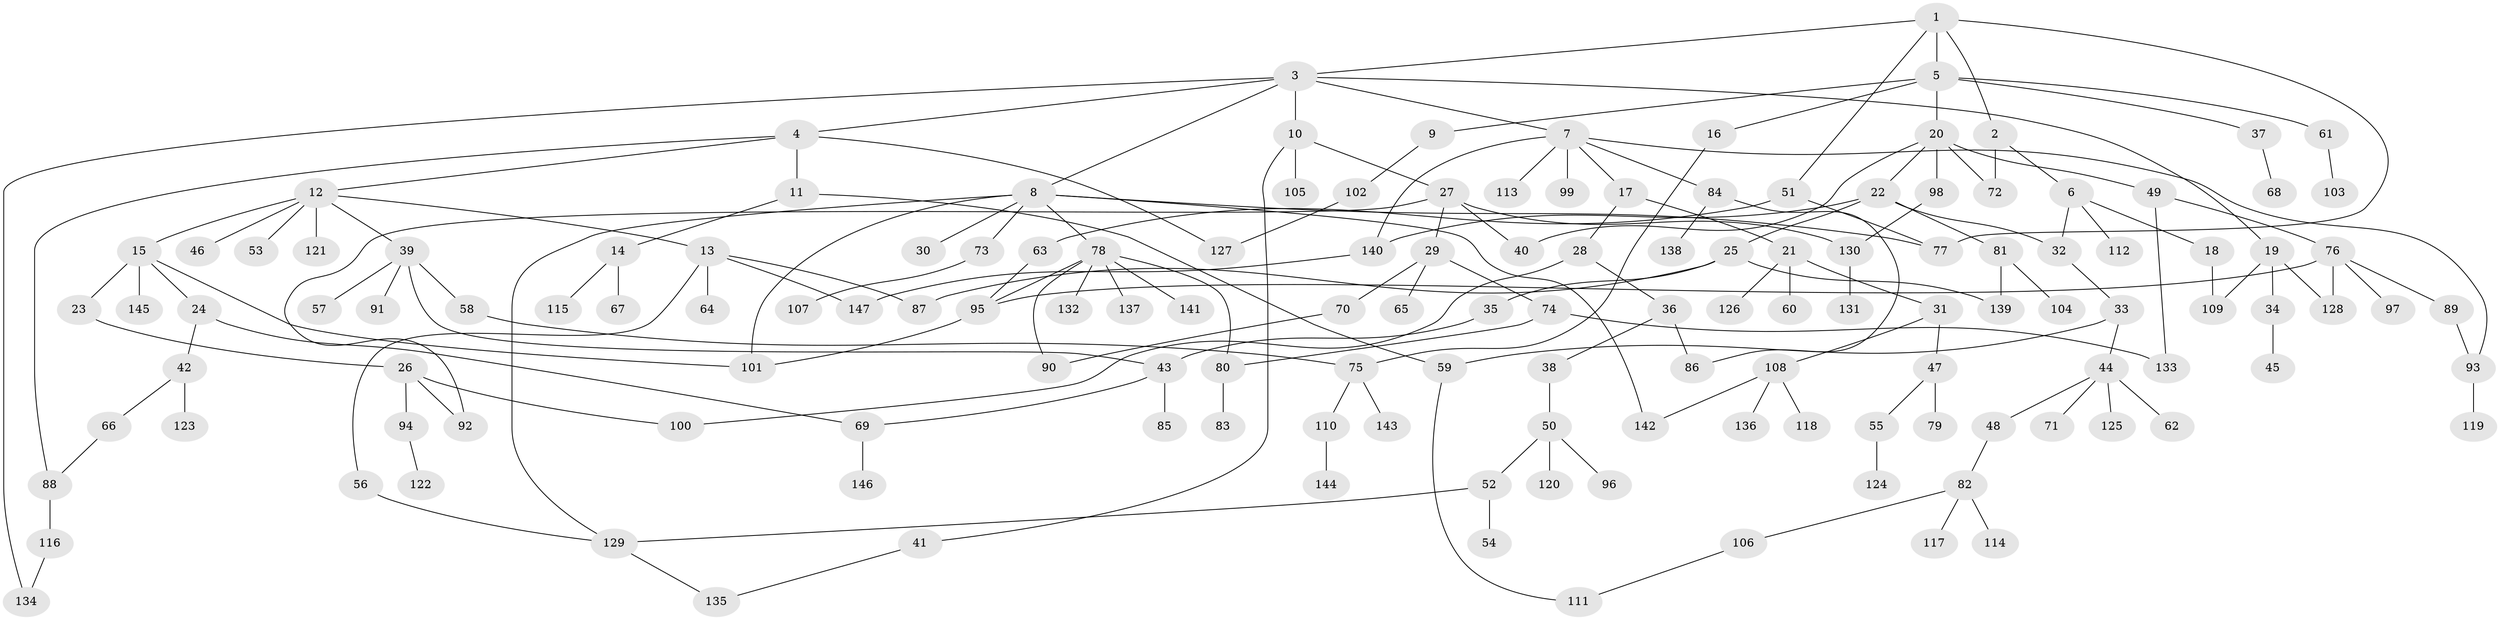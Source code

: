 // coarse degree distribution, {5: 0.0297029702970297, 3: 0.18811881188118812, 7: 0.0297029702970297, 6: 0.039603960396039604, 4: 0.09900990099009901, 8: 0.009900990099009901, 13: 0.009900990099009901, 2: 0.21782178217821782, 9: 0.009900990099009901, 1: 0.36633663366336633}
// Generated by graph-tools (version 1.1) at 2025/51/02/27/25 19:51:39]
// undirected, 147 vertices, 181 edges
graph export_dot {
graph [start="1"]
  node [color=gray90,style=filled];
  1;
  2;
  3;
  4;
  5;
  6;
  7;
  8;
  9;
  10;
  11;
  12;
  13;
  14;
  15;
  16;
  17;
  18;
  19;
  20;
  21;
  22;
  23;
  24;
  25;
  26;
  27;
  28;
  29;
  30;
  31;
  32;
  33;
  34;
  35;
  36;
  37;
  38;
  39;
  40;
  41;
  42;
  43;
  44;
  45;
  46;
  47;
  48;
  49;
  50;
  51;
  52;
  53;
  54;
  55;
  56;
  57;
  58;
  59;
  60;
  61;
  62;
  63;
  64;
  65;
  66;
  67;
  68;
  69;
  70;
  71;
  72;
  73;
  74;
  75;
  76;
  77;
  78;
  79;
  80;
  81;
  82;
  83;
  84;
  85;
  86;
  87;
  88;
  89;
  90;
  91;
  92;
  93;
  94;
  95;
  96;
  97;
  98;
  99;
  100;
  101;
  102;
  103;
  104;
  105;
  106;
  107;
  108;
  109;
  110;
  111;
  112;
  113;
  114;
  115;
  116;
  117;
  118;
  119;
  120;
  121;
  122;
  123;
  124;
  125;
  126;
  127;
  128;
  129;
  130;
  131;
  132;
  133;
  134;
  135;
  136;
  137;
  138;
  139;
  140;
  141;
  142;
  143;
  144;
  145;
  146;
  147;
  1 -- 2;
  1 -- 3;
  1 -- 5;
  1 -- 51;
  1 -- 77;
  2 -- 6;
  2 -- 72;
  3 -- 4;
  3 -- 7;
  3 -- 8;
  3 -- 10;
  3 -- 19;
  3 -- 134;
  4 -- 11;
  4 -- 12;
  4 -- 88;
  4 -- 127;
  5 -- 9;
  5 -- 16;
  5 -- 20;
  5 -- 37;
  5 -- 61;
  6 -- 18;
  6 -- 32;
  6 -- 112;
  7 -- 17;
  7 -- 84;
  7 -- 99;
  7 -- 113;
  7 -- 93;
  7 -- 140;
  8 -- 30;
  8 -- 73;
  8 -- 78;
  8 -- 101;
  8 -- 142;
  8 -- 77;
  8 -- 129;
  9 -- 102;
  10 -- 27;
  10 -- 41;
  10 -- 105;
  11 -- 14;
  11 -- 59;
  12 -- 13;
  12 -- 15;
  12 -- 39;
  12 -- 46;
  12 -- 53;
  12 -- 121;
  13 -- 56;
  13 -- 64;
  13 -- 147;
  13 -- 87;
  14 -- 67;
  14 -- 115;
  15 -- 23;
  15 -- 24;
  15 -- 145;
  15 -- 101;
  16 -- 75;
  17 -- 21;
  17 -- 28;
  18 -- 109;
  19 -- 34;
  19 -- 128;
  19 -- 109;
  20 -- 22;
  20 -- 49;
  20 -- 98;
  20 -- 40;
  20 -- 72;
  21 -- 31;
  21 -- 60;
  21 -- 126;
  22 -- 25;
  22 -- 81;
  22 -- 140;
  22 -- 32;
  23 -- 26;
  24 -- 42;
  24 -- 69;
  25 -- 35;
  25 -- 87;
  25 -- 139;
  26 -- 92;
  26 -- 94;
  26 -- 100;
  27 -- 29;
  27 -- 40;
  27 -- 130;
  27 -- 92;
  28 -- 36;
  28 -- 100;
  29 -- 65;
  29 -- 70;
  29 -- 74;
  31 -- 47;
  31 -- 108;
  32 -- 33;
  33 -- 44;
  33 -- 59;
  34 -- 45;
  35 -- 43;
  36 -- 38;
  36 -- 86;
  37 -- 68;
  38 -- 50;
  39 -- 43;
  39 -- 57;
  39 -- 58;
  39 -- 91;
  41 -- 135;
  42 -- 66;
  42 -- 123;
  43 -- 69;
  43 -- 85;
  44 -- 48;
  44 -- 62;
  44 -- 71;
  44 -- 125;
  47 -- 55;
  47 -- 79;
  48 -- 82;
  49 -- 76;
  49 -- 133;
  50 -- 52;
  50 -- 96;
  50 -- 120;
  51 -- 63;
  51 -- 77;
  52 -- 54;
  52 -- 129;
  55 -- 124;
  56 -- 129;
  58 -- 75;
  59 -- 111;
  61 -- 103;
  63 -- 95;
  66 -- 88;
  69 -- 146;
  70 -- 90;
  73 -- 107;
  74 -- 133;
  74 -- 80;
  75 -- 110;
  75 -- 143;
  76 -- 89;
  76 -- 97;
  76 -- 95;
  76 -- 128;
  78 -- 80;
  78 -- 132;
  78 -- 137;
  78 -- 141;
  78 -- 90;
  78 -- 95;
  80 -- 83;
  81 -- 104;
  81 -- 139;
  82 -- 106;
  82 -- 114;
  82 -- 117;
  84 -- 86;
  84 -- 138;
  88 -- 116;
  89 -- 93;
  93 -- 119;
  94 -- 122;
  95 -- 101;
  98 -- 130;
  102 -- 127;
  106 -- 111;
  108 -- 118;
  108 -- 136;
  108 -- 142;
  110 -- 144;
  116 -- 134;
  129 -- 135;
  130 -- 131;
  140 -- 147;
}
